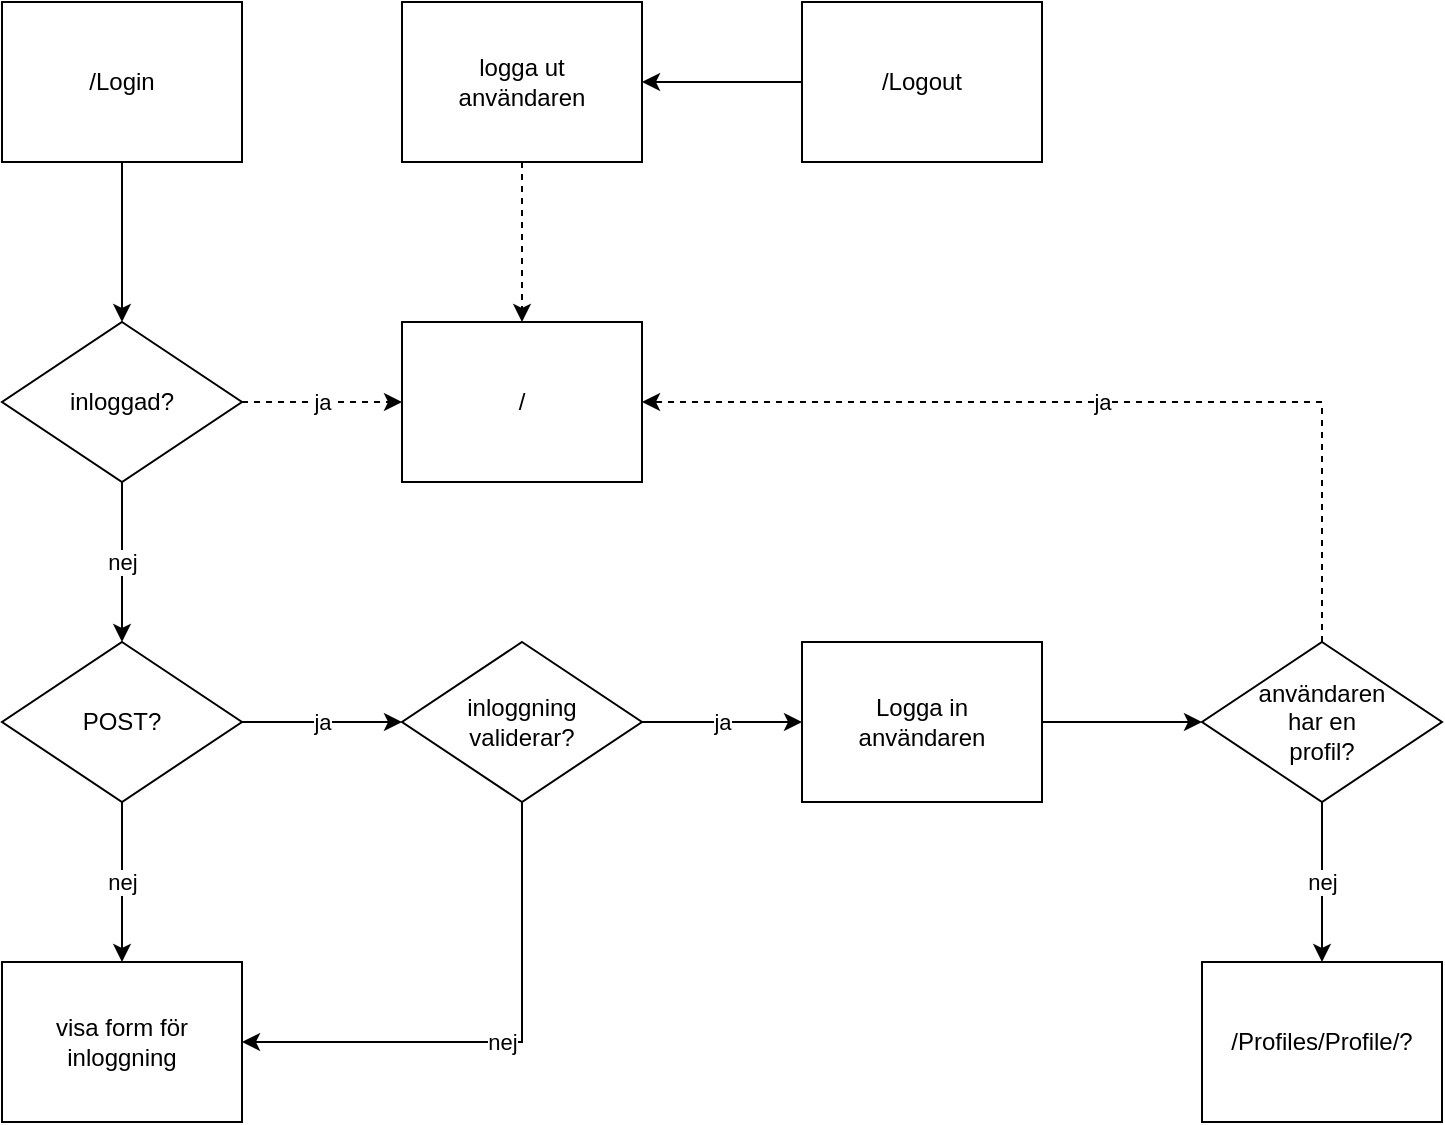 <mxfile version="14.4.9" type="github">
  <diagram id="ezUOcCeniPpvkCcFSh1c" name="Page-1">
    <mxGraphModel dx="1422" dy="806" grid="1" gridSize="10" guides="1" tooltips="1" connect="1" arrows="1" fold="1" page="1" pageScale="1" pageWidth="2000" pageHeight="2000" math="0" shadow="0">
      <root>
        <mxCell id="0" />
        <mxCell id="1" parent="0" />
        <mxCell id="zX64xdnQkj66jlq48JX8-56" value="" style="edgeStyle=orthogonalEdgeStyle;rounded=0;orthogonalLoop=1;jettySize=auto;html=1;" edge="1" parent="1" source="zX64xdnQkj66jlq48JX8-9" target="zX64xdnQkj66jlq48JX8-55">
          <mxGeometry relative="1" as="geometry" />
        </mxCell>
        <mxCell id="zX64xdnQkj66jlq48JX8-9" value="/Logout" style="rounded=0;whiteSpace=wrap;html=1;" vertex="1" parent="1">
          <mxGeometry x="440" y="40" width="120" height="80" as="geometry" />
        </mxCell>
        <mxCell id="zX64xdnQkj66jlq48JX8-30" value="" style="edgeStyle=orthogonalEdgeStyle;rounded=0;orthogonalLoop=1;jettySize=auto;html=1;" edge="1" parent="1" source="zX64xdnQkj66jlq48JX8-10" target="zX64xdnQkj66jlq48JX8-29">
          <mxGeometry relative="1" as="geometry" />
        </mxCell>
        <mxCell id="zX64xdnQkj66jlq48JX8-10" value="/Login" style="rounded=0;whiteSpace=wrap;html=1;" vertex="1" parent="1">
          <mxGeometry x="40" y="40" width="120" height="80" as="geometry" />
        </mxCell>
        <mxCell id="zX64xdnQkj66jlq48JX8-33" value="nej" style="edgeStyle=orthogonalEdgeStyle;rounded=0;orthogonalLoop=1;jettySize=auto;html=1;" edge="1" parent="1" source="zX64xdnQkj66jlq48JX8-29" target="zX64xdnQkj66jlq48JX8-32">
          <mxGeometry relative="1" as="geometry" />
        </mxCell>
        <mxCell id="zX64xdnQkj66jlq48JX8-40" value="ja" style="edgeStyle=orthogonalEdgeStyle;rounded=0;orthogonalLoop=1;jettySize=auto;html=1;dashed=1;" edge="1" parent="1" source="zX64xdnQkj66jlq48JX8-29" target="zX64xdnQkj66jlq48JX8-39">
          <mxGeometry relative="1" as="geometry" />
        </mxCell>
        <mxCell id="zX64xdnQkj66jlq48JX8-29" value="inloggad?" style="rhombus;whiteSpace=wrap;html=1;rounded=0;" vertex="1" parent="1">
          <mxGeometry x="40" y="200" width="120" height="80" as="geometry" />
        </mxCell>
        <mxCell id="zX64xdnQkj66jlq48JX8-35" value="nej" style="edgeStyle=orthogonalEdgeStyle;rounded=0;orthogonalLoop=1;jettySize=auto;html=1;" edge="1" parent="1" source="zX64xdnQkj66jlq48JX8-32" target="zX64xdnQkj66jlq48JX8-34">
          <mxGeometry relative="1" as="geometry" />
        </mxCell>
        <mxCell id="zX64xdnQkj66jlq48JX8-37" value="ja" style="edgeStyle=orthogonalEdgeStyle;rounded=0;orthogonalLoop=1;jettySize=auto;html=1;" edge="1" parent="1" source="zX64xdnQkj66jlq48JX8-32" target="zX64xdnQkj66jlq48JX8-36">
          <mxGeometry relative="1" as="geometry" />
        </mxCell>
        <mxCell id="zX64xdnQkj66jlq48JX8-32" value="POST?" style="rhombus;whiteSpace=wrap;html=1;rounded=0;" vertex="1" parent="1">
          <mxGeometry x="40" y="360" width="120" height="80" as="geometry" />
        </mxCell>
        <mxCell id="zX64xdnQkj66jlq48JX8-34" value="visa form för inloggning" style="whiteSpace=wrap;html=1;rounded=0;" vertex="1" parent="1">
          <mxGeometry x="40" y="520" width="120" height="80" as="geometry" />
        </mxCell>
        <mxCell id="zX64xdnQkj66jlq48JX8-38" value="nej" style="edgeStyle=orthogonalEdgeStyle;rounded=0;orthogonalLoop=1;jettySize=auto;html=1;entryX=1;entryY=0.5;entryDx=0;entryDy=0;" edge="1" parent="1" source="zX64xdnQkj66jlq48JX8-36" target="zX64xdnQkj66jlq48JX8-34">
          <mxGeometry relative="1" as="geometry">
            <Array as="points">
              <mxPoint x="300" y="560" />
            </Array>
          </mxGeometry>
        </mxCell>
        <mxCell id="zX64xdnQkj66jlq48JX8-47" value="ja" style="edgeStyle=orthogonalEdgeStyle;rounded=0;orthogonalLoop=1;jettySize=auto;html=1;" edge="1" parent="1" source="zX64xdnQkj66jlq48JX8-36" target="zX64xdnQkj66jlq48JX8-46">
          <mxGeometry relative="1" as="geometry" />
        </mxCell>
        <mxCell id="zX64xdnQkj66jlq48JX8-36" value="inloggning&lt;br&gt;validerar?" style="rhombus;whiteSpace=wrap;html=1;rounded=0;" vertex="1" parent="1">
          <mxGeometry x="240" y="360" width="120" height="80" as="geometry" />
        </mxCell>
        <mxCell id="zX64xdnQkj66jlq48JX8-39" value="/" style="whiteSpace=wrap;html=1;rounded=0;" vertex="1" parent="1">
          <mxGeometry x="240" y="200" width="120" height="80" as="geometry" />
        </mxCell>
        <mxCell id="zX64xdnQkj66jlq48JX8-50" value="" style="edgeStyle=orthogonalEdgeStyle;rounded=0;orthogonalLoop=1;jettySize=auto;html=1;" edge="1" parent="1" source="zX64xdnQkj66jlq48JX8-46" target="zX64xdnQkj66jlq48JX8-49">
          <mxGeometry relative="1" as="geometry" />
        </mxCell>
        <mxCell id="zX64xdnQkj66jlq48JX8-46" value="Logga in&lt;br&gt;användaren" style="whiteSpace=wrap;html=1;rounded=0;" vertex="1" parent="1">
          <mxGeometry x="440" y="360" width="120" height="80" as="geometry" />
        </mxCell>
        <mxCell id="zX64xdnQkj66jlq48JX8-51" value="ja" style="edgeStyle=orthogonalEdgeStyle;rounded=0;orthogonalLoop=1;jettySize=auto;html=1;entryX=1;entryY=0.5;entryDx=0;entryDy=0;dashed=1;" edge="1" parent="1" source="zX64xdnQkj66jlq48JX8-49" target="zX64xdnQkj66jlq48JX8-39">
          <mxGeometry relative="1" as="geometry">
            <Array as="points">
              <mxPoint x="700" y="240" />
            </Array>
          </mxGeometry>
        </mxCell>
        <mxCell id="zX64xdnQkj66jlq48JX8-53" value="nej" style="edgeStyle=orthogonalEdgeStyle;rounded=0;orthogonalLoop=1;jettySize=auto;html=1;" edge="1" parent="1" source="zX64xdnQkj66jlq48JX8-49" target="zX64xdnQkj66jlq48JX8-52">
          <mxGeometry relative="1" as="geometry" />
        </mxCell>
        <mxCell id="zX64xdnQkj66jlq48JX8-49" value="användaren&lt;br&gt;har en&lt;br&gt;profil?" style="rhombus;whiteSpace=wrap;html=1;rounded=0;" vertex="1" parent="1">
          <mxGeometry x="640" y="360" width="120" height="80" as="geometry" />
        </mxCell>
        <mxCell id="zX64xdnQkj66jlq48JX8-52" value="/Profiles/Profile/?" style="whiteSpace=wrap;html=1;rounded=0;" vertex="1" parent="1">
          <mxGeometry x="640" y="520" width="120" height="80" as="geometry" />
        </mxCell>
        <mxCell id="zX64xdnQkj66jlq48JX8-57" value="" style="edgeStyle=orthogonalEdgeStyle;rounded=0;orthogonalLoop=1;jettySize=auto;html=1;dashed=1;" edge="1" parent="1" source="zX64xdnQkj66jlq48JX8-55" target="zX64xdnQkj66jlq48JX8-39">
          <mxGeometry relative="1" as="geometry" />
        </mxCell>
        <mxCell id="zX64xdnQkj66jlq48JX8-55" value="logga ut&lt;br&gt;användaren" style="rounded=0;whiteSpace=wrap;html=1;" vertex="1" parent="1">
          <mxGeometry x="240" y="40" width="120" height="80" as="geometry" />
        </mxCell>
      </root>
    </mxGraphModel>
  </diagram>
</mxfile>
